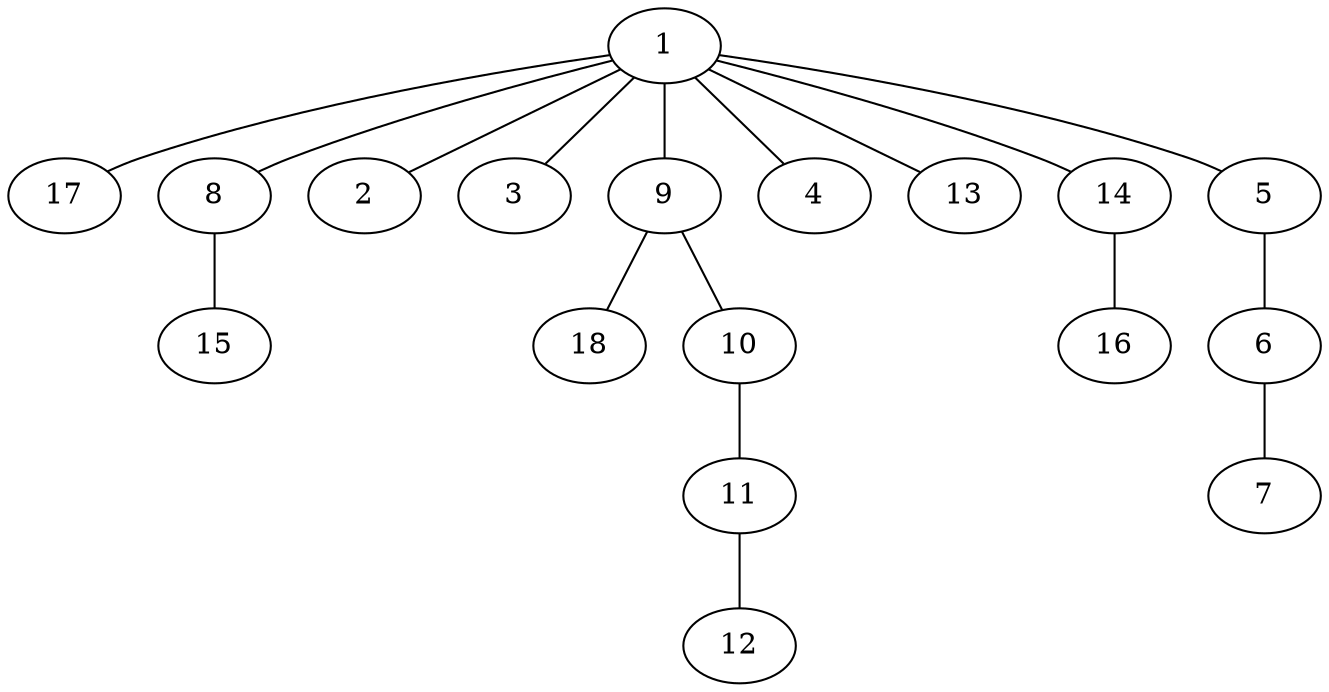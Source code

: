 strict graph{
	1-- { 17 8 2 3 9 4 13 14 5  }
8-- { 15  }
9-- { 18 10  }
10-- { 11  }
11-- { 12  }
14-- { 16  }
5-- { 6  }
6-- { 7  }

}